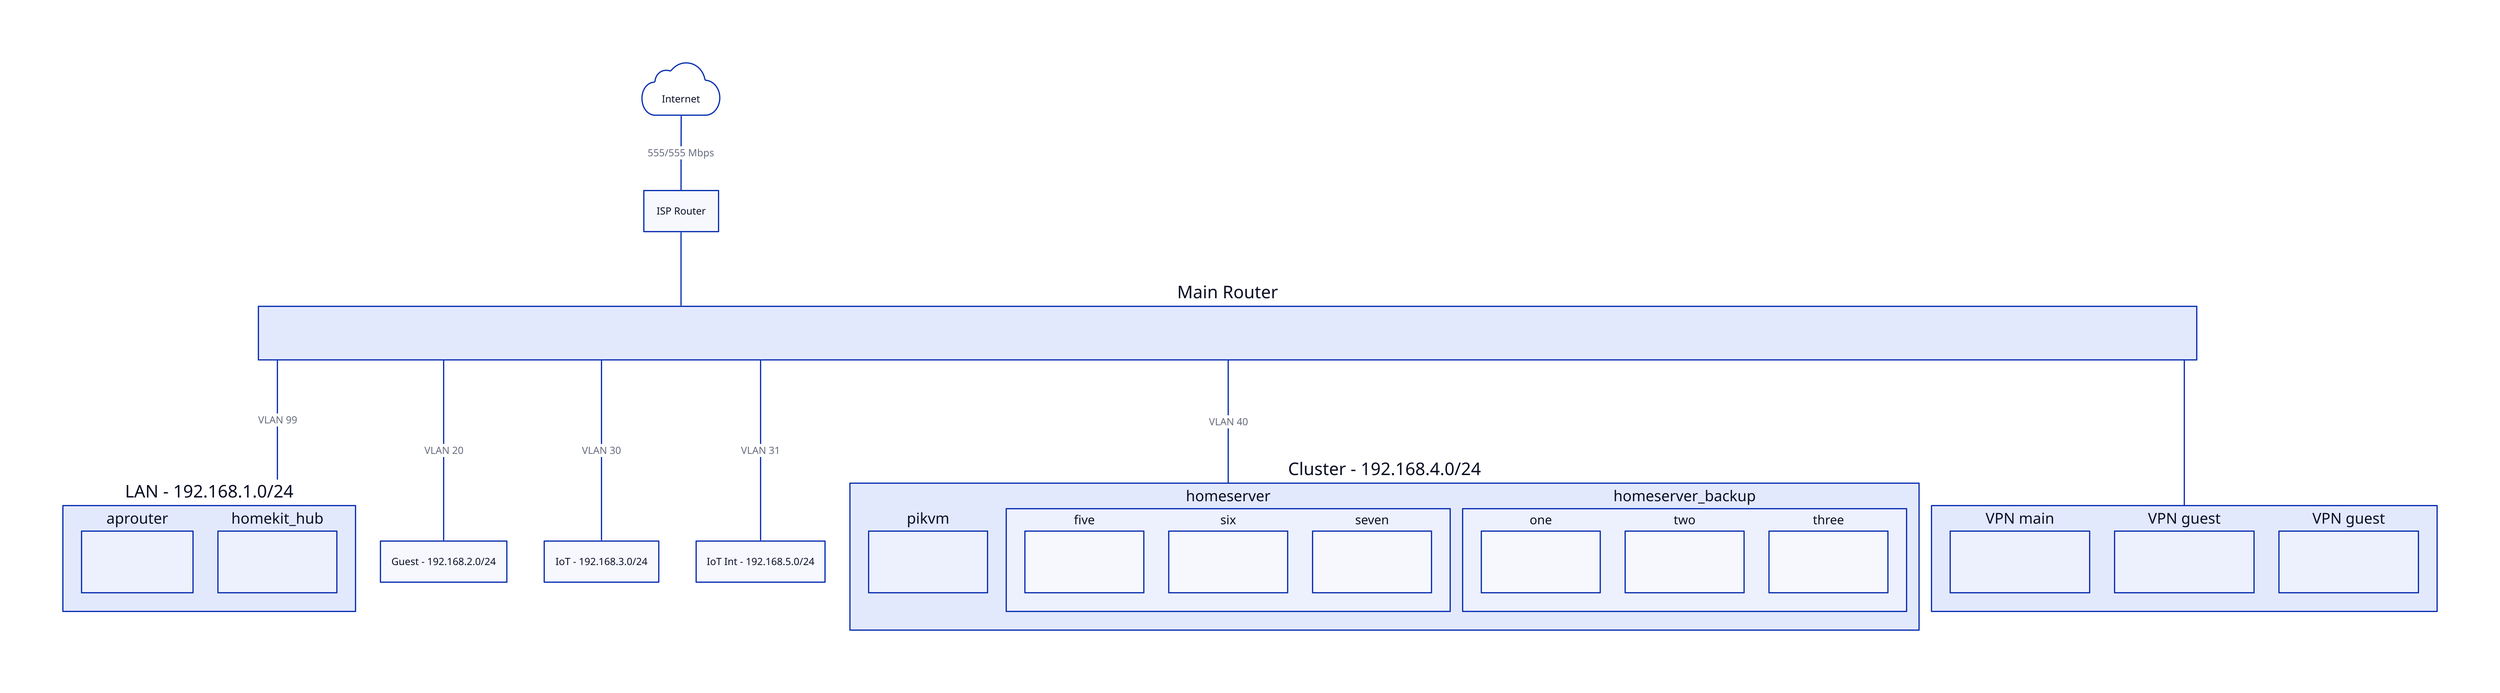 vars: {
  d2-config: {
    layout-engine: elk
    theme-id: 200
  }
}
direction: down

classes: {
  *: {
    label: ""
    shape: rectangle
    style: {
      border-radius: 10
    }
  }
}

internet: {
  shape: cloud
  label: "Internet"
}

isp_router: {
  label: "ISP Router"
}

mainrouter: {
  label: "Main Router"
  explanation: |md
    ### 192.168.240.99
  |
}

vlan_lan: {
  label: "LAN - 192.168.1.0/24"
}

vlan_guest: {
  label: "Guest - 192.168.2.0/24"
}

vlan_iot: {
  label: "IoT - 192.168.3.0/24"
}

vlan_iot_int: {
  label: "IoT Int - 192.168.5.0/24"
}

vlan_cluster: {
  label: "Cluster - 192.168.4.0/24"
}

vpn: {
  label: ""
}

vpn.main: {
  label: "VPN main"
  explanation: |md
    ## 192.168.69.0/24
  |
}

vpn.guest: {
  label: "VPN guest"
  explanation: |md
    ## 192.168.70.0/24
  |
}

vpn.family: {
  label: "VPN guest"
  explanation: |md
    ## 192.168.71.0/24
  |
}

vlan_lan.aprouter: {
  explanation: |md
    ## 192.168.1.3
  |
}

vlan_lan.homekit_hub: {
  explanation: |md
    ## 192.168.1.10
  |
}

vlan_cluster.pikvm: {
  explanation: |md
    ## 192.168.4.31
  |
}

vlan_cluster.homeserver.five: {
  explanation: |md
    ## 192.168.4.15
  |
}

vlan_cluster.homeserver.six: {
  explanation: |md
    ## 192.168.4.16
  |
}

vlan_cluster.homeserver.seven: {
  explanation: |md
    ## 192.168.4.17
  |
}

vlan_cluster.homeserver_backup.one: {
  explanation: |md
    ## 192.168.4.21
  |
}

vlan_cluster.homeserver_backup.two: {
  explanation: |md
    ## 192.168.4.22
  |
}

vlan_cluster.homeserver_backup.three: {
  explanation: |md
    ## 192.168.4.23
  |
}

internet -- isp_router: "555/555 Mbps"
isp_router -- mainrouter
mainrouter -- vlan_lan: "VLAN 99"
mainrouter -- vlan_guest: "VLAN 20"
mainrouter -- vlan_iot: "VLAN 30"
mainrouter -- vlan_iot_int: "VLAN 31"
mainrouter -- vlan_cluster: "VLAN 40"
mainrouter -- vpn
